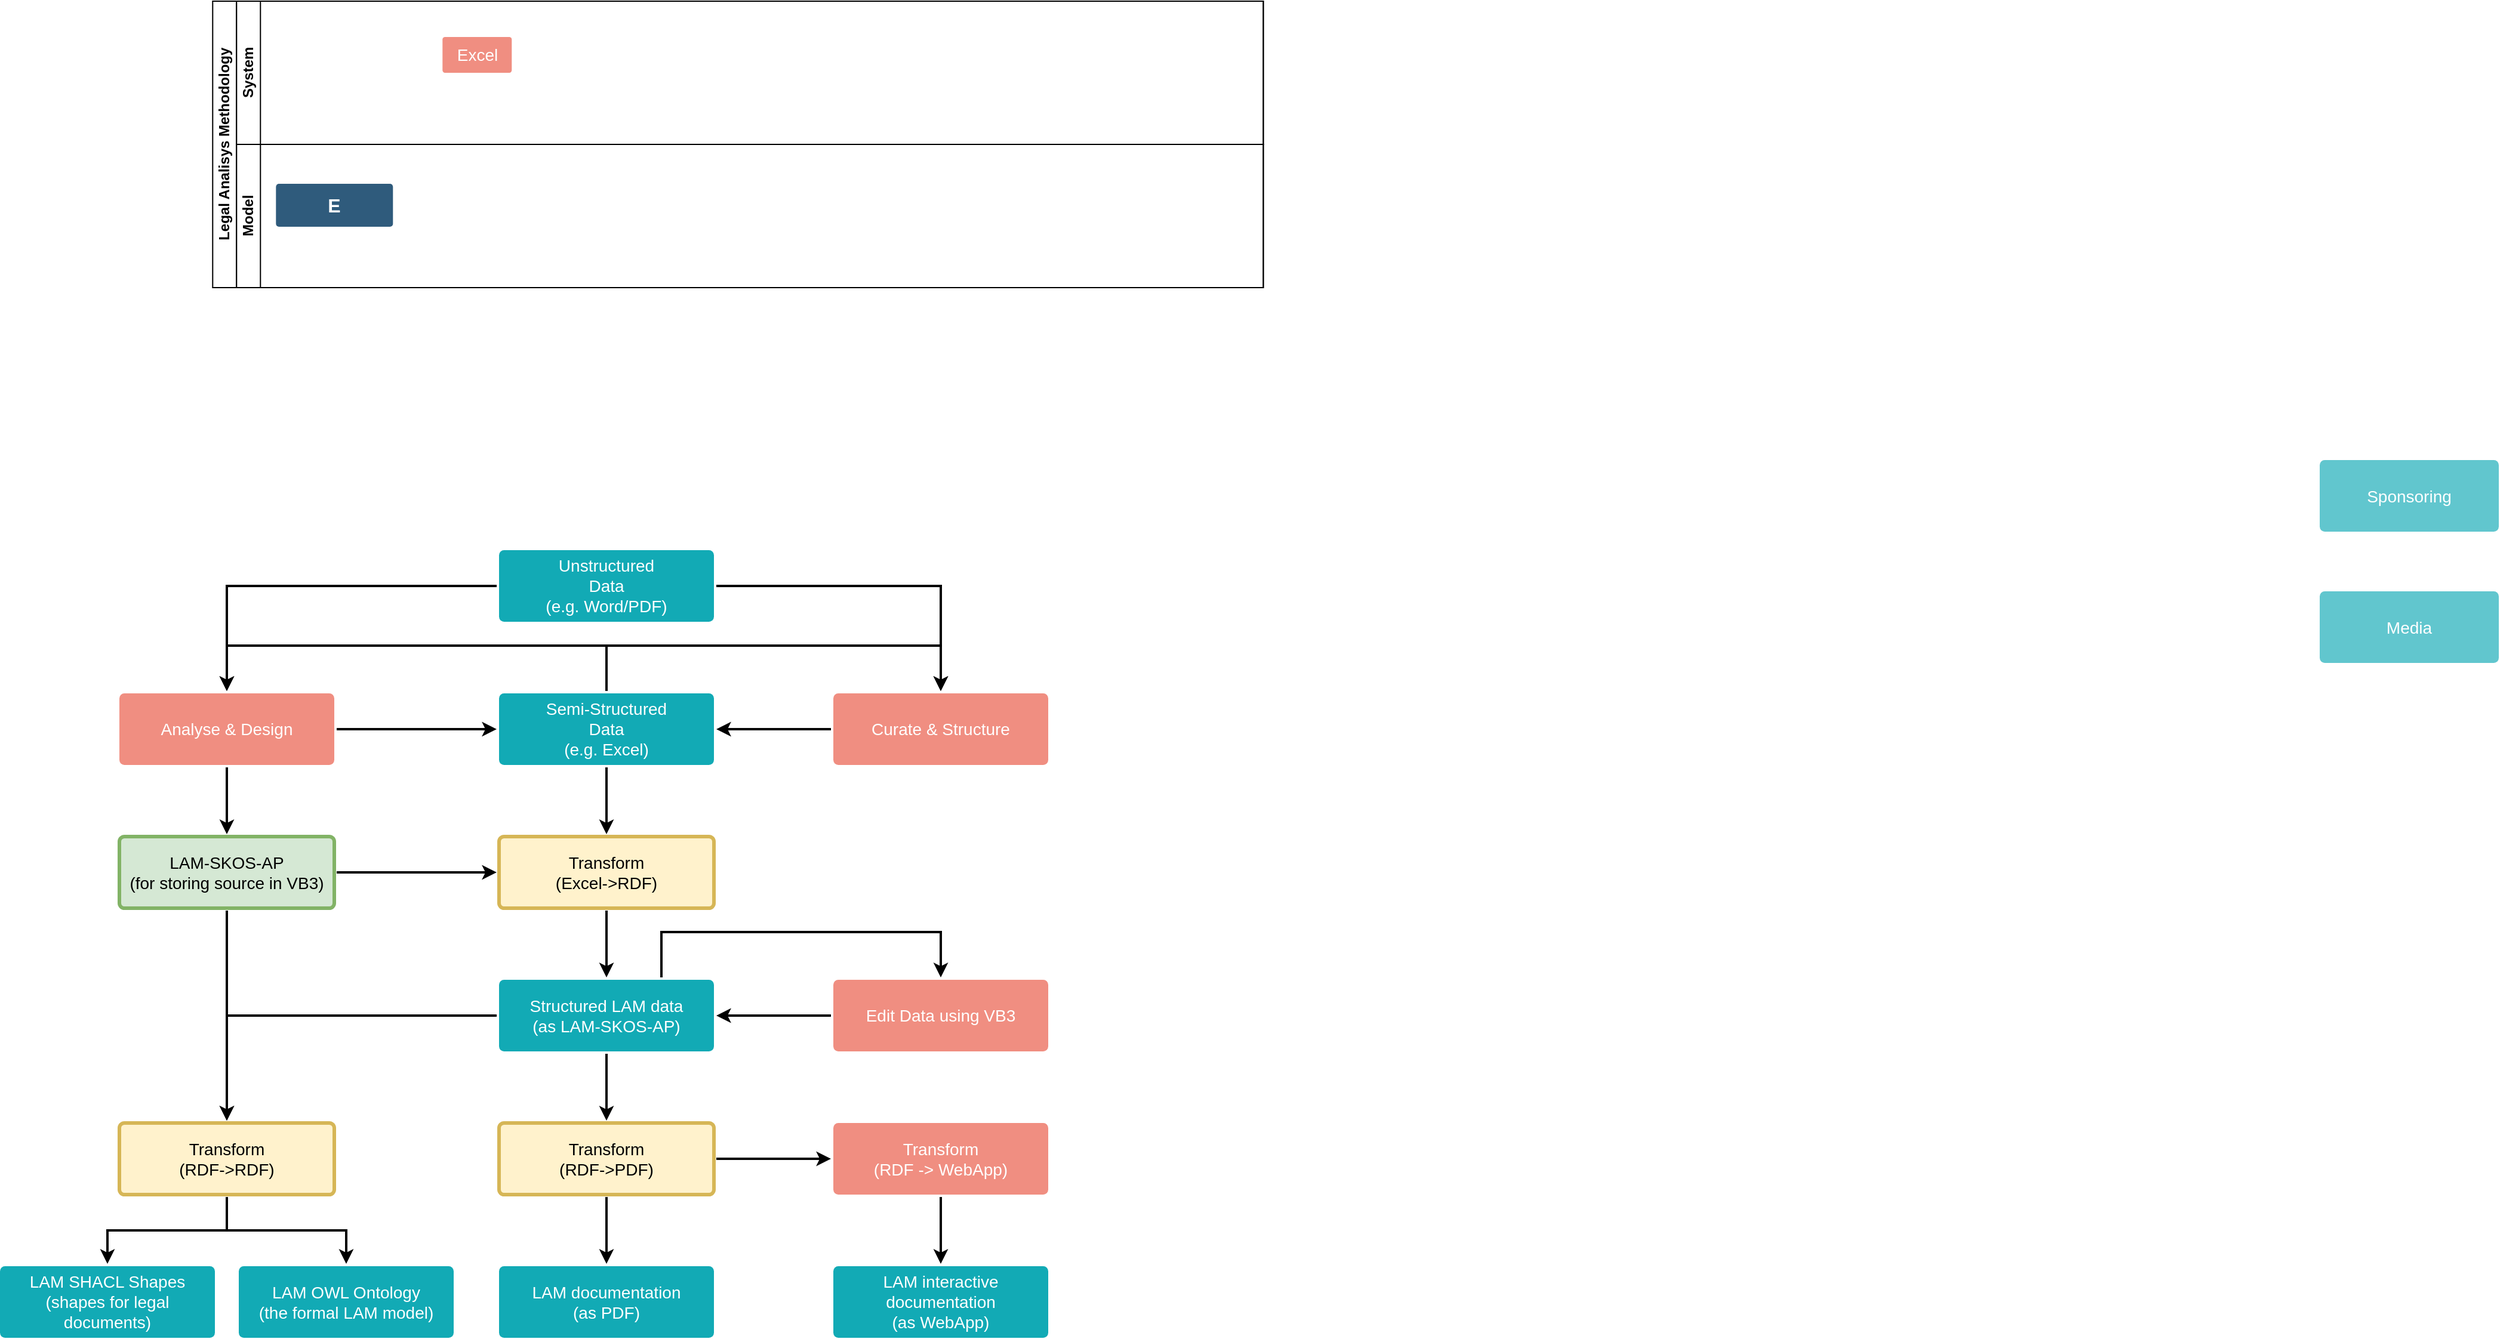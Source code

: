 <mxfile version="10.8.0" type="github"><diagram id="6a731a19-8d31-9384-78a2-239565b7b9f0" name="Page-1"><mxGraphModel dx="2331" dy="1515" grid="1" gridSize="10" guides="1" tooltips="1" connect="1" arrows="1" fold="1" page="1" pageScale="1" pageWidth="1169" pageHeight="827" background="#ffffff" math="0" shadow="0"><root><mxCell id="0"/><mxCell id="1" parent="0"/><mxCell id="1774" value="Media" style="rounded=1;whiteSpace=wrap;html=1;shadow=0;labelBackgroundColor=none;strokeColor=none;strokeWidth=3;fillColor=#61c6ce;fontFamily=Helvetica;fontSize=14;fontColor=#FFFFFF;align=center;spacing=5;fontStyle=0;arcSize=7;perimeterSpacing=2;" parent="1" vertex="1"><mxGeometry x="1005" y="434.5" width="150" height="60" as="geometry"/></mxCell><mxCell id="1776" value="Sponsoring" style="rounded=1;whiteSpace=wrap;html=1;shadow=0;labelBackgroundColor=none;strokeColor=none;strokeWidth=3;fillColor=#61c6ce;fontFamily=Helvetica;fontSize=14;fontColor=#FFFFFF;align=center;spacing=5;fontStyle=0;arcSize=7;perimeterSpacing=2;" parent="1" vertex="1"><mxGeometry x="1005" y="324.5" width="150" height="60" as="geometry"/></mxCell><mxCell id="1r4mj9Kz76uq7DzhCWRs-1779" value="Legal Analisys Methodology" style="swimlane;html=1;childLayout=stackLayout;resizeParent=1;resizeParentMax=0;horizontal=0;startSize=20;horizontalStack=0;" vertex="1" parent="1"><mxGeometry x="-759.853" y="-60" width="880" height="240" as="geometry"/></mxCell><mxCell id="1r4mj9Kz76uq7DzhCWRs-1780" value="System" style="swimlane;html=1;startSize=20;horizontal=0;" vertex="1" parent="1r4mj9Kz76uq7DzhCWRs-1779"><mxGeometry x="20" width="860" height="120" as="geometry"/></mxCell><mxCell id="1756" value="Excel" style="rounded=1;whiteSpace=wrap;html=1;shadow=0;labelBackgroundColor=none;strokeColor=none;strokeWidth=3;fillColor=#f08e81;fontFamily=Helvetica;fontSize=14;fontColor=#FFFFFF;align=center;spacing=5;fontStyle=0;arcSize=7;perimeterSpacing=2;" parent="1r4mj9Kz76uq7DzhCWRs-1780" vertex="1"><mxGeometry x="172.5" y="30" width="58" height="30" as="geometry"/></mxCell><mxCell id="1r4mj9Kz76uq7DzhCWRs-1781" value="Model&lt;br&gt;" style="swimlane;html=1;startSize=20;horizontal=0;" vertex="1" parent="1r4mj9Kz76uq7DzhCWRs-1779"><mxGeometry x="20" y="120" width="860" height="120" as="geometry"/></mxCell><mxCell id="1r4mj9Kz76uq7DzhCWRs-1784" value="E" style="rounded=1;whiteSpace=wrap;html=1;shadow=0;labelBackgroundColor=none;strokeColor=none;strokeWidth=3;fillColor=#2F5B7C;fontFamily=Helvetica;fontSize=16;fontColor=#FFFFFF;align=center;fontStyle=1;spacing=5;arcSize=7;perimeterSpacing=2;" vertex="1" parent="1r4mj9Kz76uq7DzhCWRs-1781"><mxGeometry x="33" y="33" width="98" height="36" as="geometry"/></mxCell><mxCell id="1r4mj9Kz76uq7DzhCWRs-1791" style="edgeStyle=orthogonalEdgeStyle;rounded=0;orthogonalLoop=1;jettySize=auto;html=1;strokeWidth=2;exitX=0.5;exitY=0;exitDx=0;exitDy=0;entryX=0.5;entryY=0;entryDx=0;entryDy=0;" edge="1" parent="1" source="1r4mj9Kz76uq7DzhCWRs-1786" target="1r4mj9Kz76uq7DzhCWRs-1788"><mxGeometry relative="1" as="geometry"><mxPoint x="-70" y="450" as="targetPoint"/><Array as="points"><mxPoint x="-430" y="480"/><mxPoint x="-150" y="480"/></Array></mxGeometry></mxCell><mxCell id="1r4mj9Kz76uq7DzhCWRs-1793" style="edgeStyle=orthogonalEdgeStyle;rounded=0;orthogonalLoop=1;jettySize=auto;html=1;strokeWidth=2;exitX=0.5;exitY=1;exitDx=0;exitDy=0;entryX=0.5;entryY=0;entryDx=0;entryDy=0;" edge="1" parent="1" source="1r4mj9Kz76uq7DzhCWRs-1786" target="1r4mj9Kz76uq7DzhCWRs-1800"><mxGeometry relative="1" as="geometry"><mxPoint x="-130" y="660" as="targetPoint"/><Array as="points"/></mxGeometry></mxCell><mxCell id="1r4mj9Kz76uq7DzhCWRs-1796" style="edgeStyle=orthogonalEdgeStyle;rounded=0;orthogonalLoop=1;jettySize=auto;html=1;entryX=0.5;entryY=0;entryDx=0;entryDy=0;strokeWidth=2;" edge="1" parent="1" source="1r4mj9Kz76uq7DzhCWRs-1786" target="1r4mj9Kz76uq7DzhCWRs-1795"><mxGeometry relative="1" as="geometry"><Array as="points"><mxPoint x="-430" y="480"/><mxPoint x="-748" y="480"/></Array></mxGeometry></mxCell><mxCell id="1r4mj9Kz76uq7DzhCWRs-1786" value="&lt;span style=&quot;font-weight: normal&quot;&gt;Semi-Structured&lt;br&gt;Data&lt;br&gt;(e.g. Excel)&lt;/span&gt;&lt;br&gt;" style="rounded=1;whiteSpace=wrap;html=1;shadow=0;labelBackgroundColor=none;strokeColor=none;strokeWidth=3;fillColor=#12aab5;fontFamily=Helvetica;fontSize=14;fontColor=#FFFFFF;align=center;spacing=5;fontStyle=1;arcSize=7;perimeterSpacing=2;" vertex="1" parent="1"><mxGeometry x="-520" y="520" width="180" height="60" as="geometry"/></mxCell><mxCell id="1r4mj9Kz76uq7DzhCWRs-1789" style="edgeStyle=orthogonalEdgeStyle;rounded=0;orthogonalLoop=1;jettySize=auto;html=1;strokeWidth=2;exitX=1;exitY=0.5;exitDx=0;exitDy=0;entryX=0.5;entryY=0;entryDx=0;entryDy=0;" edge="1" parent="1" source="1r4mj9Kz76uq7DzhCWRs-1787" target="1r4mj9Kz76uq7DzhCWRs-1788"><mxGeometry relative="1" as="geometry"/></mxCell><mxCell id="1r4mj9Kz76uq7DzhCWRs-1797" style="edgeStyle=orthogonalEdgeStyle;rounded=0;orthogonalLoop=1;jettySize=auto;html=1;strokeWidth=2;" edge="1" parent="1" source="1r4mj9Kz76uq7DzhCWRs-1787" target="1r4mj9Kz76uq7DzhCWRs-1795"><mxGeometry relative="1" as="geometry"/></mxCell><mxCell id="1r4mj9Kz76uq7DzhCWRs-1787" value="&lt;span style=&quot;font-weight: normal&quot;&gt;Unstructured&lt;br&gt;Data&lt;br&gt;(e.g. Word/PDF)&lt;/span&gt;&lt;br&gt;" style="rounded=1;whiteSpace=wrap;html=1;shadow=0;labelBackgroundColor=none;strokeColor=none;strokeWidth=3;fillColor=#12aab5;fontFamily=Helvetica;fontSize=14;fontColor=#FFFFFF;align=center;spacing=5;fontStyle=1;arcSize=7;perimeterSpacing=2;" vertex="1" parent="1"><mxGeometry x="-520" y="400" width="180" height="60" as="geometry"/></mxCell><mxCell id="1r4mj9Kz76uq7DzhCWRs-1790" style="edgeStyle=orthogonalEdgeStyle;rounded=0;orthogonalLoop=1;jettySize=auto;html=1;entryX=1;entryY=0.5;entryDx=0;entryDy=0;strokeWidth=2;" edge="1" parent="1" source="1r4mj9Kz76uq7DzhCWRs-1788" target="1r4mj9Kz76uq7DzhCWRs-1786"><mxGeometry relative="1" as="geometry"/></mxCell><mxCell id="1r4mj9Kz76uq7DzhCWRs-1788" value="Curate &amp;amp; Structure" style="rounded=1;whiteSpace=wrap;html=1;shadow=0;labelBackgroundColor=none;strokeColor=none;strokeWidth=3;fillColor=#f08e81;fontFamily=Helvetica;fontSize=14;fontColor=#FFFFFF;align=center;spacing=5;fontStyle=0;arcSize=7;perimeterSpacing=2;" vertex="1" parent="1"><mxGeometry x="-240" y="520" width="180" height="60" as="geometry"/></mxCell><mxCell id="1r4mj9Kz76uq7DzhCWRs-1801" style="edgeStyle=orthogonalEdgeStyle;rounded=0;orthogonalLoop=1;jettySize=auto;html=1;entryX=0;entryY=0.5;entryDx=0;entryDy=0;strokeWidth=2;" edge="1" parent="1" source="1r4mj9Kz76uq7DzhCWRs-1792" target="1r4mj9Kz76uq7DzhCWRs-1800"><mxGeometry relative="1" as="geometry"/></mxCell><mxCell id="1r4mj9Kz76uq7DzhCWRs-1822" style="edgeStyle=orthogonalEdgeStyle;rounded=0;orthogonalLoop=1;jettySize=auto;html=1;strokeWidth=2;" edge="1" parent="1" source="1r4mj9Kz76uq7DzhCWRs-1792" target="1r4mj9Kz76uq7DzhCWRs-1818"><mxGeometry relative="1" as="geometry"/></mxCell><mxCell id="1r4mj9Kz76uq7DzhCWRs-1792" value="&lt;span style=&quot;font-weight: normal&quot;&gt;LAM-SKOS-AP&lt;br&gt;(for storing source in VB3)&lt;/span&gt;&lt;br&gt;" style="rounded=1;whiteSpace=wrap;html=1;shadow=0;labelBackgroundColor=none;strokeColor=#82b366;strokeWidth=3;fillColor=#d5e8d4;fontFamily=Helvetica;fontSize=14;align=center;spacing=5;fontStyle=1;arcSize=7;perimeterSpacing=2;" vertex="1" parent="1"><mxGeometry x="-838" y="640" width="180" height="60" as="geometry"/></mxCell><mxCell id="1r4mj9Kz76uq7DzhCWRs-1798" style="edgeStyle=orthogonalEdgeStyle;rounded=0;orthogonalLoop=1;jettySize=auto;html=1;strokeWidth=2;" edge="1" parent="1" source="1r4mj9Kz76uq7DzhCWRs-1795" target="1r4mj9Kz76uq7DzhCWRs-1786"><mxGeometry relative="1" as="geometry"/></mxCell><mxCell id="1r4mj9Kz76uq7DzhCWRs-1799" style="edgeStyle=orthogonalEdgeStyle;rounded=0;orthogonalLoop=1;jettySize=auto;html=1;strokeWidth=2;entryX=0.5;entryY=0;entryDx=0;entryDy=0;" edge="1" parent="1" source="1r4mj9Kz76uq7DzhCWRs-1795" target="1r4mj9Kz76uq7DzhCWRs-1792"><mxGeometry relative="1" as="geometry"><mxPoint x="-748" y="680" as="targetPoint"/></mxGeometry></mxCell><mxCell id="1r4mj9Kz76uq7DzhCWRs-1795" value="Analyse &amp;amp; Design" style="rounded=1;whiteSpace=wrap;html=1;shadow=0;labelBackgroundColor=none;strokeColor=none;strokeWidth=3;fillColor=#f08e81;fontFamily=Helvetica;fontSize=14;fontColor=#FFFFFF;align=center;spacing=5;fontStyle=0;arcSize=7;perimeterSpacing=2;" vertex="1" parent="1"><mxGeometry x="-838" y="520" width="180" height="60" as="geometry"/></mxCell><mxCell id="1r4mj9Kz76uq7DzhCWRs-1803" style="edgeStyle=orthogonalEdgeStyle;rounded=0;orthogonalLoop=1;jettySize=auto;html=1;strokeWidth=2;" edge="1" parent="1" source="1r4mj9Kz76uq7DzhCWRs-1800" target="1r4mj9Kz76uq7DzhCWRs-1802"><mxGeometry relative="1" as="geometry"/></mxCell><mxCell id="1r4mj9Kz76uq7DzhCWRs-1800" value="Transform&lt;br&gt;(Excel-&amp;gt;RDF)&lt;br&gt;" style="rounded=1;whiteSpace=wrap;html=1;shadow=0;labelBackgroundColor=none;strokeColor=#d6b656;strokeWidth=3;fillColor=#fff2cc;fontFamily=Helvetica;fontSize=14;align=center;spacing=5;fontStyle=0;arcSize=7;perimeterSpacing=2;" vertex="1" parent="1"><mxGeometry x="-520" y="640" width="180" height="60" as="geometry"/></mxCell><mxCell id="1r4mj9Kz76uq7DzhCWRs-1805" style="edgeStyle=orthogonalEdgeStyle;rounded=0;orthogonalLoop=1;jettySize=auto;html=1;entryX=0.5;entryY=0;entryDx=0;entryDy=0;strokeWidth=2;exitX=0.75;exitY=0;exitDx=0;exitDy=0;" edge="1" parent="1" source="1r4mj9Kz76uq7DzhCWRs-1802" target="1r4mj9Kz76uq7DzhCWRs-1804"><mxGeometry relative="1" as="geometry"><Array as="points"><mxPoint x="-384" y="720"/><mxPoint x="-150" y="720"/></Array></mxGeometry></mxCell><mxCell id="1r4mj9Kz76uq7DzhCWRs-1810" style="edgeStyle=orthogonalEdgeStyle;rounded=0;orthogonalLoop=1;jettySize=auto;html=1;strokeWidth=2;" edge="1" parent="1" source="1r4mj9Kz76uq7DzhCWRs-1802" target="1r4mj9Kz76uq7DzhCWRs-1809"><mxGeometry relative="1" as="geometry"/></mxCell><mxCell id="1r4mj9Kz76uq7DzhCWRs-1821" style="edgeStyle=orthogonalEdgeStyle;rounded=0;orthogonalLoop=1;jettySize=auto;html=1;strokeWidth=2;" edge="1" parent="1" source="1r4mj9Kz76uq7DzhCWRs-1802" target="1r4mj9Kz76uq7DzhCWRs-1818"><mxGeometry relative="1" as="geometry"/></mxCell><mxCell id="1r4mj9Kz76uq7DzhCWRs-1802" value="&lt;span style=&quot;font-weight: normal&quot;&gt;Structured LAM data&lt;br&gt;(as LAM-SKOS-AP)&lt;/span&gt;&lt;br&gt;" style="rounded=1;whiteSpace=wrap;html=1;shadow=0;labelBackgroundColor=none;strokeColor=none;strokeWidth=3;fillColor=#12aab5;fontFamily=Helvetica;fontSize=14;fontColor=#FFFFFF;align=center;spacing=5;fontStyle=1;arcSize=7;perimeterSpacing=2;" vertex="1" parent="1"><mxGeometry x="-520" y="760" width="180" height="60" as="geometry"/></mxCell><mxCell id="1r4mj9Kz76uq7DzhCWRs-1807" style="edgeStyle=orthogonalEdgeStyle;rounded=0;orthogonalLoop=1;jettySize=auto;html=1;strokeWidth=2;" edge="1" parent="1" source="1r4mj9Kz76uq7DzhCWRs-1804" target="1r4mj9Kz76uq7DzhCWRs-1802"><mxGeometry relative="1" as="geometry"/></mxCell><mxCell id="1r4mj9Kz76uq7DzhCWRs-1804" value="Edit Data using VB3" style="rounded=1;whiteSpace=wrap;html=1;shadow=0;labelBackgroundColor=none;strokeColor=none;strokeWidth=3;fillColor=#f08e81;fontFamily=Helvetica;fontSize=14;fontColor=#FFFFFF;align=center;spacing=5;fontStyle=0;arcSize=7;perimeterSpacing=2;" vertex="1" parent="1"><mxGeometry x="-240" y="760" width="180" height="60" as="geometry"/></mxCell><mxCell id="1r4mj9Kz76uq7DzhCWRs-1812" style="edgeStyle=orthogonalEdgeStyle;rounded=0;orthogonalLoop=1;jettySize=auto;html=1;strokeWidth=2;" edge="1" parent="1" source="1r4mj9Kz76uq7DzhCWRs-1809" target="1r4mj9Kz76uq7DzhCWRs-1811"><mxGeometry relative="1" as="geometry"/></mxCell><mxCell id="1r4mj9Kz76uq7DzhCWRs-1817" style="edgeStyle=orthogonalEdgeStyle;rounded=0;orthogonalLoop=1;jettySize=auto;html=1;strokeWidth=2;" edge="1" parent="1" source="1r4mj9Kz76uq7DzhCWRs-1809" target="1r4mj9Kz76uq7DzhCWRs-1815"><mxGeometry relative="1" as="geometry"/></mxCell><mxCell id="1r4mj9Kz76uq7DzhCWRs-1809" value="Transform&lt;br&gt;(RDF-&amp;gt;PDF)&lt;br&gt;" style="rounded=1;whiteSpace=wrap;html=1;shadow=0;labelBackgroundColor=none;strokeColor=#d6b656;strokeWidth=3;fillColor=#fff2cc;fontFamily=Helvetica;fontSize=14;align=center;spacing=5;fontStyle=0;arcSize=7;perimeterSpacing=2;" vertex="1" parent="1"><mxGeometry x="-520" y="880" width="180" height="60" as="geometry"/></mxCell><mxCell id="1r4mj9Kz76uq7DzhCWRs-1811" value="&lt;span style=&quot;font-weight: normal&quot;&gt;LAM documentation&lt;br&gt;(as PDF)&lt;/span&gt;&lt;br&gt;" style="rounded=1;whiteSpace=wrap;html=1;shadow=0;labelBackgroundColor=none;strokeColor=none;strokeWidth=3;fillColor=#12aab5;fontFamily=Helvetica;fontSize=14;fontColor=#FFFFFF;align=center;spacing=5;fontStyle=1;arcSize=7;perimeterSpacing=2;" vertex="1" parent="1"><mxGeometry x="-520" y="1000" width="180" height="60" as="geometry"/></mxCell><mxCell id="1r4mj9Kz76uq7DzhCWRs-1813" value="&lt;span style=&quot;font-weight: normal&quot;&gt;LAM interactive documentation&lt;br&gt;(as WebApp)&lt;/span&gt;&lt;br&gt;" style="rounded=1;whiteSpace=wrap;html=1;shadow=0;labelBackgroundColor=none;strokeColor=none;strokeWidth=3;fillColor=#12aab5;fontFamily=Helvetica;fontSize=14;fontColor=#FFFFFF;align=center;spacing=5;fontStyle=1;arcSize=7;perimeterSpacing=2;" vertex="1" parent="1"><mxGeometry x="-240" y="1000" width="180" height="60" as="geometry"/></mxCell><mxCell id="1r4mj9Kz76uq7DzhCWRs-1816" style="edgeStyle=orthogonalEdgeStyle;rounded=0;orthogonalLoop=1;jettySize=auto;html=1;entryX=0.5;entryY=0;entryDx=0;entryDy=0;strokeWidth=2;" edge="1" parent="1" source="1r4mj9Kz76uq7DzhCWRs-1815" target="1r4mj9Kz76uq7DzhCWRs-1813"><mxGeometry relative="1" as="geometry"/></mxCell><mxCell id="1r4mj9Kz76uq7DzhCWRs-1815" value="Transform &lt;br&gt;(RDF -&amp;gt; WebApp)" style="rounded=1;whiteSpace=wrap;html=1;shadow=0;labelBackgroundColor=none;strokeColor=none;strokeWidth=3;fillColor=#f08e81;fontFamily=Helvetica;fontSize=14;fontColor=#FFFFFF;align=center;spacing=5;fontStyle=0;arcSize=7;perimeterSpacing=2;" vertex="1" parent="1"><mxGeometry x="-240" y="880" width="180" height="60" as="geometry"/></mxCell><mxCell id="1r4mj9Kz76uq7DzhCWRs-1825" style="edgeStyle=orthogonalEdgeStyle;rounded=0;orthogonalLoop=1;jettySize=auto;html=1;strokeWidth=2;" edge="1" parent="1" source="1r4mj9Kz76uq7DzhCWRs-1818" target="1r4mj9Kz76uq7DzhCWRs-1823"><mxGeometry relative="1" as="geometry"/></mxCell><mxCell id="1r4mj9Kz76uq7DzhCWRs-1826" style="edgeStyle=orthogonalEdgeStyle;rounded=0;orthogonalLoop=1;jettySize=auto;html=1;strokeWidth=2;" edge="1" parent="1" source="1r4mj9Kz76uq7DzhCWRs-1818" target="1r4mj9Kz76uq7DzhCWRs-1824"><mxGeometry relative="1" as="geometry"/></mxCell><mxCell id="1r4mj9Kz76uq7DzhCWRs-1818" value="Transform&lt;br&gt;(RDF-&amp;gt;RDF)&lt;br&gt;" style="rounded=1;whiteSpace=wrap;html=1;shadow=0;labelBackgroundColor=none;strokeColor=#d6b656;strokeWidth=3;fillColor=#fff2cc;fontFamily=Helvetica;fontSize=14;align=center;spacing=5;fontStyle=0;arcSize=7;perimeterSpacing=2;" vertex="1" parent="1"><mxGeometry x="-838" y="880" width="180" height="60" as="geometry"/></mxCell><mxCell id="1r4mj9Kz76uq7DzhCWRs-1823" value="&lt;span style=&quot;font-weight: normal&quot;&gt;LAM SHACL Shapes&lt;br&gt;(shapes for legal documents)&lt;/span&gt;&lt;br&gt;" style="rounded=1;whiteSpace=wrap;html=1;shadow=0;labelBackgroundColor=none;strokeColor=none;strokeWidth=3;fillColor=#12aab5;fontFamily=Helvetica;fontSize=14;fontColor=#FFFFFF;align=center;spacing=5;fontStyle=1;arcSize=7;perimeterSpacing=2;" vertex="1" parent="1"><mxGeometry x="-938" y="1000" width="180" height="60" as="geometry"/></mxCell><mxCell id="1r4mj9Kz76uq7DzhCWRs-1824" value="&lt;span style=&quot;font-weight: normal&quot;&gt;LAM OWL Ontology&lt;br&gt;(the formal LAM model)&lt;/span&gt;&lt;br&gt;" style="rounded=1;whiteSpace=wrap;html=1;shadow=0;labelBackgroundColor=none;strokeColor=none;strokeWidth=3;fillColor=#12aab5;fontFamily=Helvetica;fontSize=14;fontColor=#FFFFFF;align=center;spacing=5;fontStyle=1;arcSize=7;perimeterSpacing=2;" vertex="1" parent="1"><mxGeometry x="-738" y="1000" width="180" height="60" as="geometry"/></mxCell></root></mxGraphModel></diagram></mxfile>